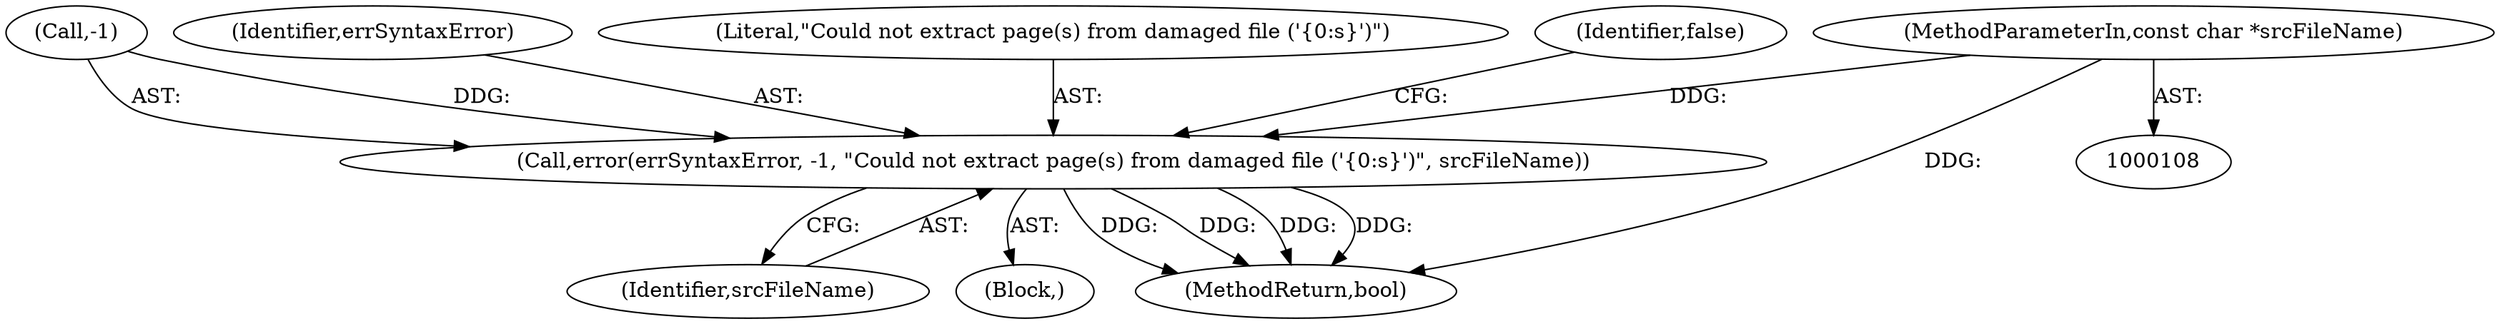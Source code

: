 digraph "0_poppler_61f79b8447c3ac8ab5a26e79e0c28053ffdccf75@pointer" {
"1000109" [label="(MethodParameterIn,const char *srcFileName)"];
"1000127" [label="(Call,error(errSyntaxError, -1, \"Could not extract page(s) from damaged file ('{0:s}')\", srcFileName))"];
"1000109" [label="(MethodParameterIn,const char *srcFileName)"];
"1000129" [label="(Call,-1)"];
"1000132" [label="(Identifier,srcFileName)"];
"1000126" [label="(Block,)"];
"1000128" [label="(Identifier,errSyntaxError)"];
"1000315" [label="(MethodReturn,bool)"];
"1000131" [label="(Literal,\"Could not extract page(s) from damaged file ('{0:s}')\")"];
"1000134" [label="(Identifier,false)"];
"1000127" [label="(Call,error(errSyntaxError, -1, \"Could not extract page(s) from damaged file ('{0:s}')\", srcFileName))"];
"1000109" -> "1000108"  [label="AST: "];
"1000109" -> "1000315"  [label="DDG: "];
"1000109" -> "1000127"  [label="DDG: "];
"1000127" -> "1000126"  [label="AST: "];
"1000127" -> "1000132"  [label="CFG: "];
"1000128" -> "1000127"  [label="AST: "];
"1000129" -> "1000127"  [label="AST: "];
"1000131" -> "1000127"  [label="AST: "];
"1000132" -> "1000127"  [label="AST: "];
"1000134" -> "1000127"  [label="CFG: "];
"1000127" -> "1000315"  [label="DDG: "];
"1000127" -> "1000315"  [label="DDG: "];
"1000127" -> "1000315"  [label="DDG: "];
"1000127" -> "1000315"  [label="DDG: "];
"1000129" -> "1000127"  [label="DDG: "];
}
